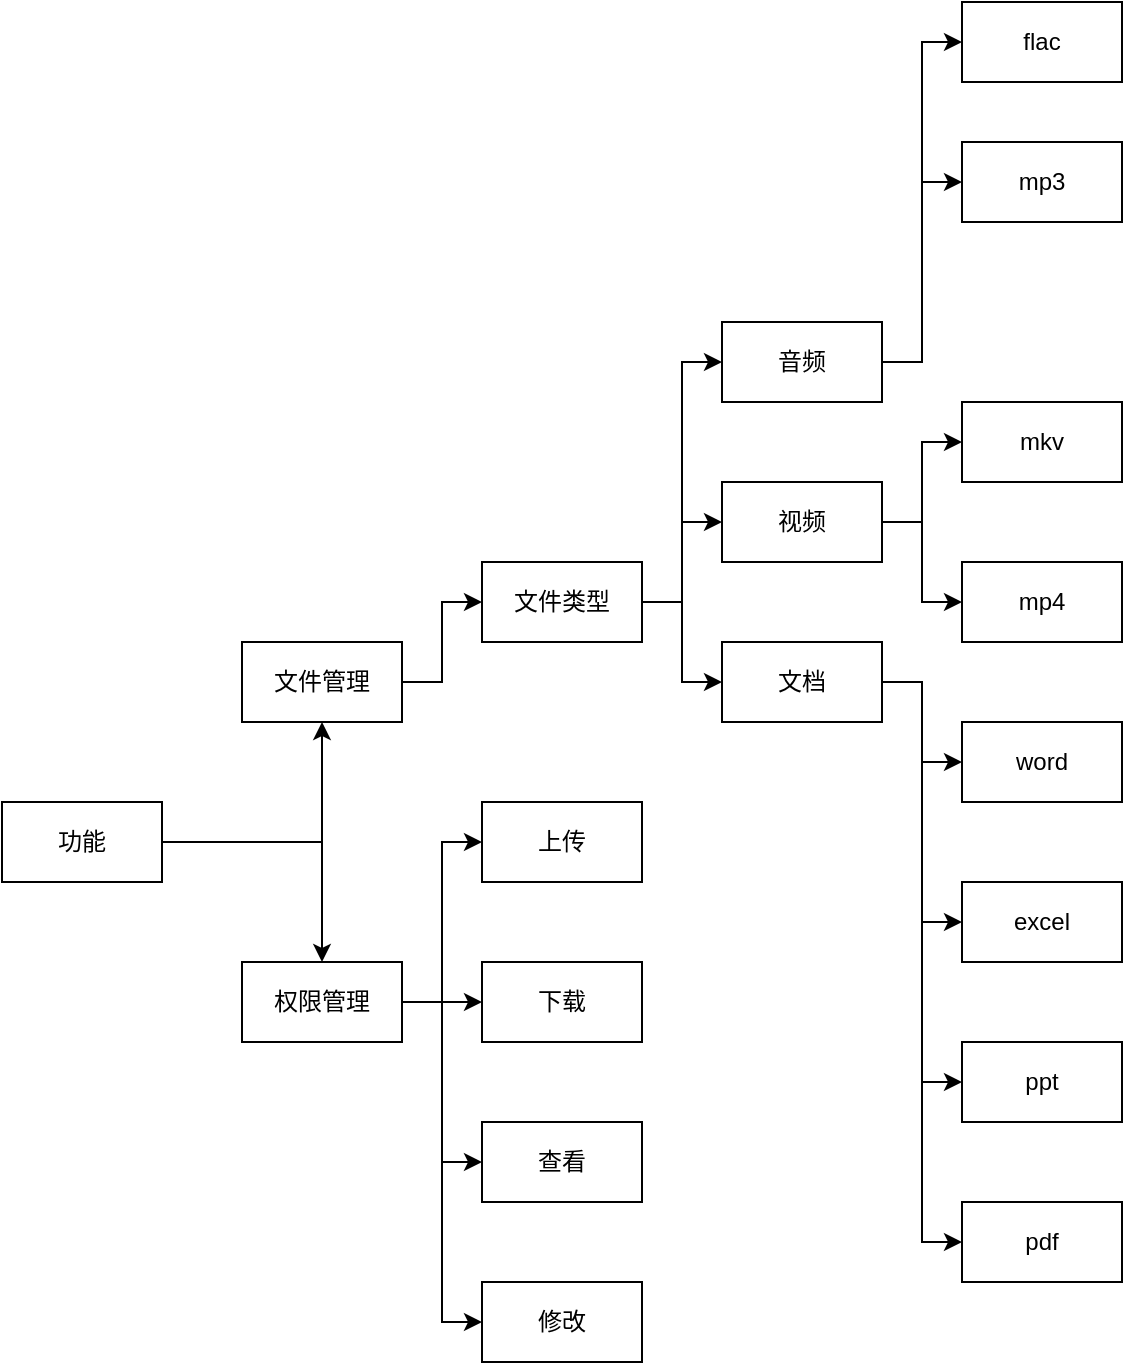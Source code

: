 <mxfile version="25.0.2">
  <diagram name="第 1 页" id="R2uXJV93Y-oFxAE8zQsn">
    <mxGraphModel dx="1026" dy="969" grid="1" gridSize="10" guides="1" tooltips="1" connect="1" arrows="1" fold="1" page="0" pageScale="1" pageWidth="827" pageHeight="1169" math="0" shadow="0">
      <root>
        <mxCell id="0" />
        <mxCell id="1" parent="0" />
        <mxCell id="7KRmtmi9uo70IsTt9rsc-3" style="edgeStyle=orthogonalEdgeStyle;rounded=0;orthogonalLoop=1;jettySize=auto;html=1;exitX=1;exitY=0.5;exitDx=0;exitDy=0;" edge="1" parent="1" source="7KRmtmi9uo70IsTt9rsc-1" target="7KRmtmi9uo70IsTt9rsc-2">
          <mxGeometry relative="1" as="geometry" />
        </mxCell>
        <mxCell id="7KRmtmi9uo70IsTt9rsc-11" style="edgeStyle=orthogonalEdgeStyle;rounded=0;orthogonalLoop=1;jettySize=auto;html=1;exitX=1;exitY=0.5;exitDx=0;exitDy=0;entryX=0.5;entryY=0;entryDx=0;entryDy=0;" edge="1" parent="1" source="7KRmtmi9uo70IsTt9rsc-1" target="7KRmtmi9uo70IsTt9rsc-10">
          <mxGeometry relative="1" as="geometry" />
        </mxCell>
        <mxCell id="7KRmtmi9uo70IsTt9rsc-1" value="功能" style="rounded=0;whiteSpace=wrap;html=1;" vertex="1" parent="1">
          <mxGeometry x="120" y="200" width="80" height="40" as="geometry" />
        </mxCell>
        <mxCell id="7KRmtmi9uo70IsTt9rsc-20" style="edgeStyle=orthogonalEdgeStyle;rounded=0;orthogonalLoop=1;jettySize=auto;html=1;exitX=1;exitY=0.5;exitDx=0;exitDy=0;entryX=0;entryY=0.5;entryDx=0;entryDy=0;" edge="1" parent="1" source="7KRmtmi9uo70IsTt9rsc-2" target="7KRmtmi9uo70IsTt9rsc-7">
          <mxGeometry relative="1" as="geometry" />
        </mxCell>
        <mxCell id="7KRmtmi9uo70IsTt9rsc-2" value="文件管理" style="rounded=0;whiteSpace=wrap;html=1;" vertex="1" parent="1">
          <mxGeometry x="240" y="120" width="80" height="40" as="geometry" />
        </mxCell>
        <mxCell id="7KRmtmi9uo70IsTt9rsc-24" style="edgeStyle=orthogonalEdgeStyle;rounded=0;orthogonalLoop=1;jettySize=auto;html=1;exitX=1;exitY=0.5;exitDx=0;exitDy=0;entryX=0;entryY=0.5;entryDx=0;entryDy=0;" edge="1" parent="1" source="7KRmtmi9uo70IsTt9rsc-7" target="7KRmtmi9uo70IsTt9rsc-21">
          <mxGeometry relative="1" as="geometry" />
        </mxCell>
        <mxCell id="7KRmtmi9uo70IsTt9rsc-25" style="edgeStyle=orthogonalEdgeStyle;rounded=0;orthogonalLoop=1;jettySize=auto;html=1;exitX=1;exitY=0.5;exitDx=0;exitDy=0;entryX=0;entryY=0.5;entryDx=0;entryDy=0;" edge="1" parent="1" source="7KRmtmi9uo70IsTt9rsc-7" target="7KRmtmi9uo70IsTt9rsc-22">
          <mxGeometry relative="1" as="geometry" />
        </mxCell>
        <mxCell id="7KRmtmi9uo70IsTt9rsc-26" style="edgeStyle=orthogonalEdgeStyle;rounded=0;orthogonalLoop=1;jettySize=auto;html=1;exitX=1;exitY=0.5;exitDx=0;exitDy=0;entryX=0;entryY=0.5;entryDx=0;entryDy=0;" edge="1" parent="1" source="7KRmtmi9uo70IsTt9rsc-7" target="7KRmtmi9uo70IsTt9rsc-23">
          <mxGeometry relative="1" as="geometry" />
        </mxCell>
        <mxCell id="7KRmtmi9uo70IsTt9rsc-7" value="文件类型" style="rounded=0;whiteSpace=wrap;html=1;" vertex="1" parent="1">
          <mxGeometry x="360" y="80" width="80" height="40" as="geometry" />
        </mxCell>
        <mxCell id="7KRmtmi9uo70IsTt9rsc-15" style="edgeStyle=orthogonalEdgeStyle;rounded=0;orthogonalLoop=1;jettySize=auto;html=1;exitX=1;exitY=0.5;exitDx=0;exitDy=0;entryX=0;entryY=0.5;entryDx=0;entryDy=0;" edge="1" parent="1" source="7KRmtmi9uo70IsTt9rsc-10" target="7KRmtmi9uo70IsTt9rsc-12">
          <mxGeometry relative="1" as="geometry" />
        </mxCell>
        <mxCell id="7KRmtmi9uo70IsTt9rsc-16" style="edgeStyle=orthogonalEdgeStyle;rounded=0;orthogonalLoop=1;jettySize=auto;html=1;exitX=1;exitY=0.5;exitDx=0;exitDy=0;entryX=0;entryY=0.5;entryDx=0;entryDy=0;" edge="1" parent="1" source="7KRmtmi9uo70IsTt9rsc-10" target="7KRmtmi9uo70IsTt9rsc-13">
          <mxGeometry relative="1" as="geometry" />
        </mxCell>
        <mxCell id="7KRmtmi9uo70IsTt9rsc-17" style="edgeStyle=orthogonalEdgeStyle;rounded=0;orthogonalLoop=1;jettySize=auto;html=1;exitX=1;exitY=0.5;exitDx=0;exitDy=0;entryX=0;entryY=0.5;entryDx=0;entryDy=0;" edge="1" parent="1" source="7KRmtmi9uo70IsTt9rsc-10" target="7KRmtmi9uo70IsTt9rsc-14">
          <mxGeometry relative="1" as="geometry" />
        </mxCell>
        <mxCell id="7KRmtmi9uo70IsTt9rsc-19" style="edgeStyle=orthogonalEdgeStyle;rounded=0;orthogonalLoop=1;jettySize=auto;html=1;exitX=1;exitY=0.5;exitDx=0;exitDy=0;entryX=0;entryY=0.5;entryDx=0;entryDy=0;" edge="1" parent="1" source="7KRmtmi9uo70IsTt9rsc-10" target="7KRmtmi9uo70IsTt9rsc-18">
          <mxGeometry relative="1" as="geometry" />
        </mxCell>
        <mxCell id="7KRmtmi9uo70IsTt9rsc-10" value="权限管理" style="rounded=0;whiteSpace=wrap;html=1;" vertex="1" parent="1">
          <mxGeometry x="240" y="280" width="80" height="40" as="geometry" />
        </mxCell>
        <mxCell id="7KRmtmi9uo70IsTt9rsc-12" value="上传" style="rounded=0;whiteSpace=wrap;html=1;" vertex="1" parent="1">
          <mxGeometry x="360" y="200" width="80" height="40" as="geometry" />
        </mxCell>
        <mxCell id="7KRmtmi9uo70IsTt9rsc-13" value="下载" style="rounded=0;whiteSpace=wrap;html=1;" vertex="1" parent="1">
          <mxGeometry x="360" y="280" width="80" height="40" as="geometry" />
        </mxCell>
        <mxCell id="7KRmtmi9uo70IsTt9rsc-14" value="查看" style="rounded=0;whiteSpace=wrap;html=1;" vertex="1" parent="1">
          <mxGeometry x="360" y="360" width="80" height="40" as="geometry" />
        </mxCell>
        <mxCell id="7KRmtmi9uo70IsTt9rsc-18" value="修改" style="rounded=0;whiteSpace=wrap;html=1;" vertex="1" parent="1">
          <mxGeometry x="360" y="440" width="80" height="40" as="geometry" />
        </mxCell>
        <mxCell id="7KRmtmi9uo70IsTt9rsc-28" style="edgeStyle=orthogonalEdgeStyle;rounded=0;orthogonalLoop=1;jettySize=auto;html=1;exitX=1;exitY=0.5;exitDx=0;exitDy=0;entryX=0;entryY=0.5;entryDx=0;entryDy=0;" edge="1" parent="1" source="7KRmtmi9uo70IsTt9rsc-21" target="7KRmtmi9uo70IsTt9rsc-27">
          <mxGeometry relative="1" as="geometry" />
        </mxCell>
        <mxCell id="7KRmtmi9uo70IsTt9rsc-30" style="edgeStyle=orthogonalEdgeStyle;rounded=0;orthogonalLoop=1;jettySize=auto;html=1;exitX=1;exitY=0.5;exitDx=0;exitDy=0;entryX=0;entryY=0.5;entryDx=0;entryDy=0;" edge="1" parent="1" source="7KRmtmi9uo70IsTt9rsc-21" target="7KRmtmi9uo70IsTt9rsc-29">
          <mxGeometry relative="1" as="geometry" />
        </mxCell>
        <mxCell id="7KRmtmi9uo70IsTt9rsc-21" value="音频" style="rounded=0;whiteSpace=wrap;html=1;" vertex="1" parent="1">
          <mxGeometry x="480" y="-40" width="80" height="40" as="geometry" />
        </mxCell>
        <mxCell id="7KRmtmi9uo70IsTt9rsc-34" style="edgeStyle=orthogonalEdgeStyle;rounded=0;orthogonalLoop=1;jettySize=auto;html=1;exitX=1;exitY=0.5;exitDx=0;exitDy=0;" edge="1" parent="1" source="7KRmtmi9uo70IsTt9rsc-22" target="7KRmtmi9uo70IsTt9rsc-31">
          <mxGeometry relative="1" as="geometry" />
        </mxCell>
        <mxCell id="7KRmtmi9uo70IsTt9rsc-35" style="edgeStyle=orthogonalEdgeStyle;rounded=0;orthogonalLoop=1;jettySize=auto;html=1;exitX=1;exitY=0.5;exitDx=0;exitDy=0;entryX=0;entryY=0.5;entryDx=0;entryDy=0;" edge="1" parent="1" source="7KRmtmi9uo70IsTt9rsc-22" target="7KRmtmi9uo70IsTt9rsc-33">
          <mxGeometry relative="1" as="geometry" />
        </mxCell>
        <mxCell id="7KRmtmi9uo70IsTt9rsc-22" value="视频" style="rounded=0;whiteSpace=wrap;html=1;" vertex="1" parent="1">
          <mxGeometry x="480" y="40" width="80" height="40" as="geometry" />
        </mxCell>
        <mxCell id="7KRmtmi9uo70IsTt9rsc-38" style="edgeStyle=orthogonalEdgeStyle;rounded=0;orthogonalLoop=1;jettySize=auto;html=1;exitX=1;exitY=0.5;exitDx=0;exitDy=0;entryX=0;entryY=0.5;entryDx=0;entryDy=0;" edge="1" parent="1" source="7KRmtmi9uo70IsTt9rsc-23" target="7KRmtmi9uo70IsTt9rsc-32">
          <mxGeometry relative="1" as="geometry" />
        </mxCell>
        <mxCell id="7KRmtmi9uo70IsTt9rsc-39" style="edgeStyle=orthogonalEdgeStyle;rounded=0;orthogonalLoop=1;jettySize=auto;html=1;exitX=1;exitY=0.5;exitDx=0;exitDy=0;entryX=0;entryY=0.5;entryDx=0;entryDy=0;" edge="1" parent="1" source="7KRmtmi9uo70IsTt9rsc-23" target="7KRmtmi9uo70IsTt9rsc-36">
          <mxGeometry relative="1" as="geometry" />
        </mxCell>
        <mxCell id="7KRmtmi9uo70IsTt9rsc-40" style="edgeStyle=orthogonalEdgeStyle;rounded=0;orthogonalLoop=1;jettySize=auto;html=1;exitX=1;exitY=0.5;exitDx=0;exitDy=0;entryX=0;entryY=0.5;entryDx=0;entryDy=0;" edge="1" parent="1" source="7KRmtmi9uo70IsTt9rsc-23" target="7KRmtmi9uo70IsTt9rsc-37">
          <mxGeometry relative="1" as="geometry" />
        </mxCell>
        <mxCell id="7KRmtmi9uo70IsTt9rsc-42" style="edgeStyle=orthogonalEdgeStyle;rounded=0;orthogonalLoop=1;jettySize=auto;html=1;exitX=1;exitY=0.5;exitDx=0;exitDy=0;entryX=0;entryY=0.5;entryDx=0;entryDy=0;" edge="1" parent="1" source="7KRmtmi9uo70IsTt9rsc-23" target="7KRmtmi9uo70IsTt9rsc-41">
          <mxGeometry relative="1" as="geometry" />
        </mxCell>
        <mxCell id="7KRmtmi9uo70IsTt9rsc-23" value="文档" style="rounded=0;whiteSpace=wrap;html=1;" vertex="1" parent="1">
          <mxGeometry x="480" y="120" width="80" height="40" as="geometry" />
        </mxCell>
        <mxCell id="7KRmtmi9uo70IsTt9rsc-27" value="flac" style="rounded=0;whiteSpace=wrap;html=1;" vertex="1" parent="1">
          <mxGeometry x="600" y="-200" width="80" height="40" as="geometry" />
        </mxCell>
        <mxCell id="7KRmtmi9uo70IsTt9rsc-29" value="mp3" style="rounded=0;whiteSpace=wrap;html=1;" vertex="1" parent="1">
          <mxGeometry x="600" y="-130" width="80" height="40" as="geometry" />
        </mxCell>
        <mxCell id="7KRmtmi9uo70IsTt9rsc-31" value="mkv" style="rounded=0;whiteSpace=wrap;html=1;" vertex="1" parent="1">
          <mxGeometry x="600" width="80" height="40" as="geometry" />
        </mxCell>
        <mxCell id="7KRmtmi9uo70IsTt9rsc-32" value="word" style="rounded=0;whiteSpace=wrap;html=1;" vertex="1" parent="1">
          <mxGeometry x="600" y="160" width="80" height="40" as="geometry" />
        </mxCell>
        <mxCell id="7KRmtmi9uo70IsTt9rsc-33" value="mp4" style="rounded=0;whiteSpace=wrap;html=1;" vertex="1" parent="1">
          <mxGeometry x="600" y="80" width="80" height="40" as="geometry" />
        </mxCell>
        <mxCell id="7KRmtmi9uo70IsTt9rsc-36" value="excel" style="rounded=0;whiteSpace=wrap;html=1;" vertex="1" parent="1">
          <mxGeometry x="600" y="240" width="80" height="40" as="geometry" />
        </mxCell>
        <mxCell id="7KRmtmi9uo70IsTt9rsc-37" value="ppt" style="rounded=0;whiteSpace=wrap;html=1;" vertex="1" parent="1">
          <mxGeometry x="600" y="320" width="80" height="40" as="geometry" />
        </mxCell>
        <mxCell id="7KRmtmi9uo70IsTt9rsc-41" value="pdf" style="rounded=0;whiteSpace=wrap;html=1;" vertex="1" parent="1">
          <mxGeometry x="600" y="400" width="80" height="40" as="geometry" />
        </mxCell>
      </root>
    </mxGraphModel>
  </diagram>
</mxfile>

